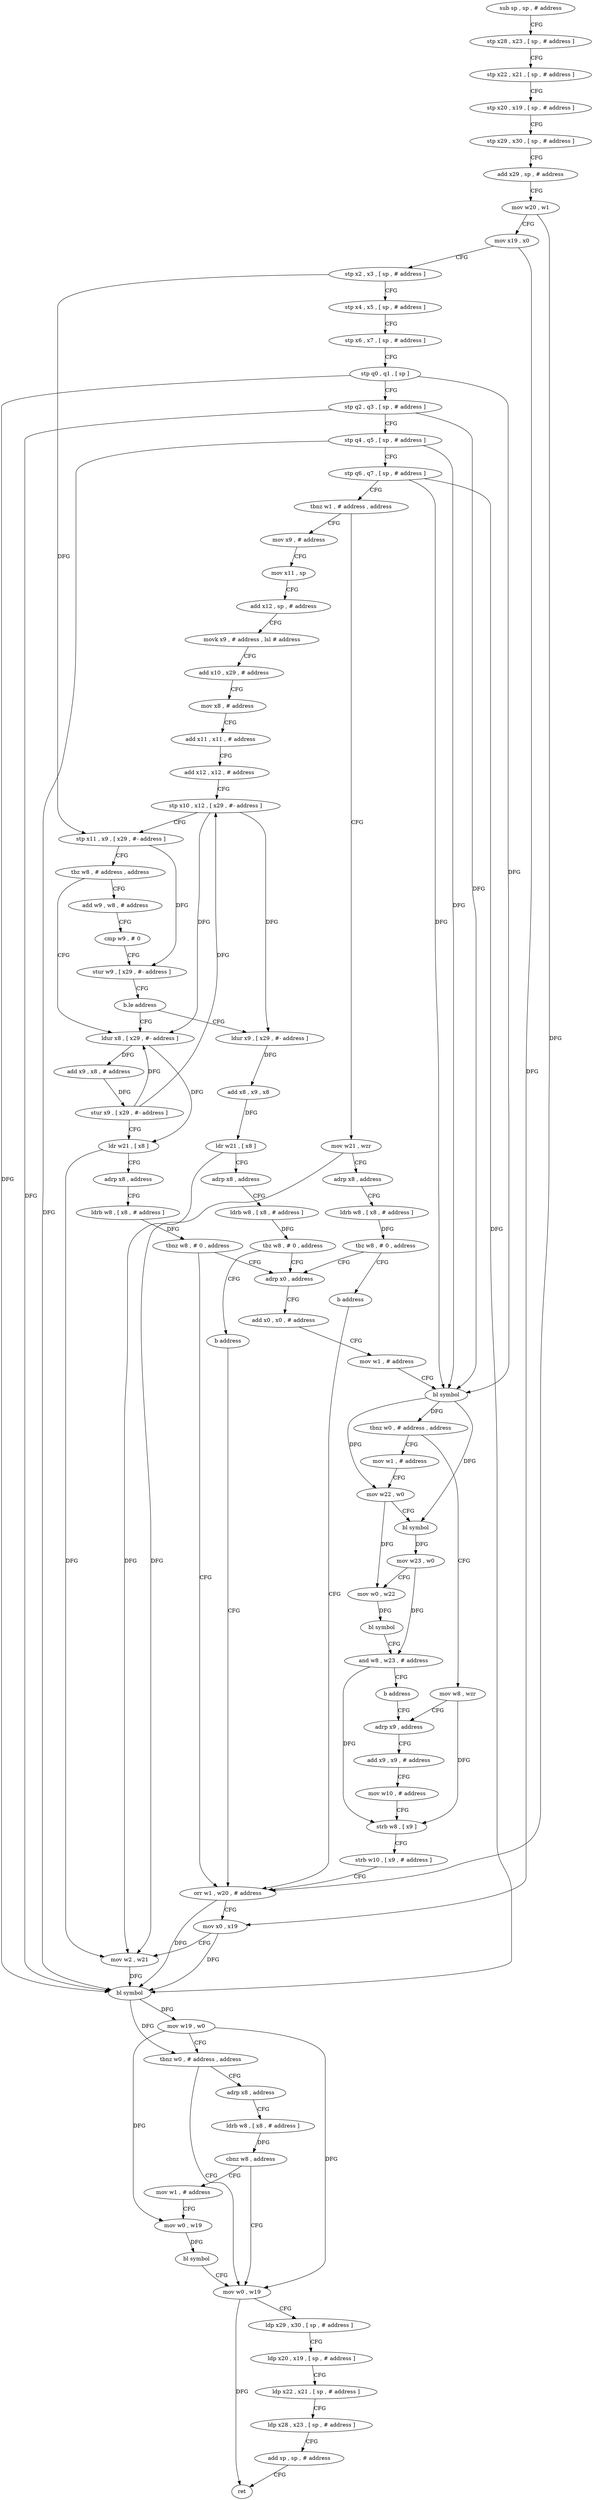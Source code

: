digraph "func" {
"4265052" [label = "sub sp , sp , # address" ]
"4265056" [label = "stp x28 , x23 , [ sp , # address ]" ]
"4265060" [label = "stp x22 , x21 , [ sp , # address ]" ]
"4265064" [label = "stp x20 , x19 , [ sp , # address ]" ]
"4265068" [label = "stp x29 , x30 , [ sp , # address ]" ]
"4265072" [label = "add x29 , sp , # address" ]
"4265076" [label = "mov w20 , w1" ]
"4265080" [label = "mov x19 , x0" ]
"4265084" [label = "stp x2 , x3 , [ sp , # address ]" ]
"4265088" [label = "stp x4 , x5 , [ sp , # address ]" ]
"4265092" [label = "stp x6 , x7 , [ sp , # address ]" ]
"4265096" [label = "stp q0 , q1 , [ sp ]" ]
"4265100" [label = "stp q2 , q3 , [ sp , # address ]" ]
"4265104" [label = "stp q4 , q5 , [ sp , # address ]" ]
"4265108" [label = "stp q6 , q7 , [ sp , # address ]" ]
"4265112" [label = "tbnz w1 , # address , address" ]
"4265136" [label = "mov x9 , # address" ]
"4265116" [label = "mov w21 , wzr" ]
"4265140" [label = "mov x11 , sp" ]
"4265144" [label = "add x12 , sp , # address" ]
"4265148" [label = "movk x9 , # address , lsl # address" ]
"4265152" [label = "add x10 , x29 , # address" ]
"4265156" [label = "mov x8 , # address" ]
"4265160" [label = "add x11 , x11 , # address" ]
"4265164" [label = "add x12 , x12 , # address" ]
"4265168" [label = "stp x10 , x12 , [ x29 , #- address ]" ]
"4265172" [label = "stp x11 , x9 , [ x29 , #- address ]" ]
"4265176" [label = "tbz w8 , # address , address" ]
"4265196" [label = "ldur x8 , [ x29 , #- address ]" ]
"4265180" [label = "add w9 , w8 , # address" ]
"4265120" [label = "adrp x8 , address" ]
"4265124" [label = "ldrb w8 , [ x8 , # address ]" ]
"4265128" [label = "tbz w8 , # 0 , address" ]
"4265224" [label = "adrp x0 , address" ]
"4265132" [label = "b address" ]
"4265200" [label = "add x9 , x8 , # address" ]
"4265204" [label = "stur x9 , [ x29 , #- address ]" ]
"4265208" [label = "ldr w21 , [ x8 ]" ]
"4265212" [label = "adrp x8 , address" ]
"4265216" [label = "ldrb w8 , [ x8 , # address ]" ]
"4265220" [label = "tbnz w8 , # 0 , address" ]
"4265300" [label = "orr w1 , w20 , # address" ]
"4265184" [label = "cmp w9 , # 0" ]
"4265188" [label = "stur w9 , [ x29 , #- address ]" ]
"4265192" [label = "b.le address" ]
"4265376" [label = "ldur x9 , [ x29 , #- address ]" ]
"4265228" [label = "add x0 , x0 , # address" ]
"4265232" [label = "mov w1 , # address" ]
"4265236" [label = "bl symbol" ]
"4265240" [label = "tbnz w0 , # address , address" ]
"4265276" [label = "mov w8 , wzr" ]
"4265244" [label = "mov w1 , # address" ]
"4265304" [label = "mov x0 , x19" ]
"4265308" [label = "mov w2 , w21" ]
"4265312" [label = "bl symbol" ]
"4265316" [label = "mov w19 , w0" ]
"4265320" [label = "tbnz w0 , # address , address" ]
"4265348" [label = "mov w0 , w19" ]
"4265324" [label = "adrp x8 , address" ]
"4265380" [label = "add x8 , x9 , x8" ]
"4265384" [label = "ldr w21 , [ x8 ]" ]
"4265388" [label = "adrp x8 , address" ]
"4265392" [label = "ldrb w8 , [ x8 , # address ]" ]
"4265396" [label = "tbz w8 , # 0 , address" ]
"4265400" [label = "b address" ]
"4265280" [label = "adrp x9 , address" ]
"4265248" [label = "mov w22 , w0" ]
"4265252" [label = "bl symbol" ]
"4265256" [label = "mov w23 , w0" ]
"4265260" [label = "mov w0 , w22" ]
"4265264" [label = "bl symbol" ]
"4265268" [label = "and w8 , w23 , # address" ]
"4265272" [label = "b address" ]
"4265352" [label = "ldp x29 , x30 , [ sp , # address ]" ]
"4265356" [label = "ldp x20 , x19 , [ sp , # address ]" ]
"4265360" [label = "ldp x22 , x21 , [ sp , # address ]" ]
"4265364" [label = "ldp x28 , x23 , [ sp , # address ]" ]
"4265368" [label = "add sp , sp , # address" ]
"4265372" [label = "ret" ]
"4265328" [label = "ldrb w8 , [ x8 , # address ]" ]
"4265332" [label = "cbnz w8 , address" ]
"4265336" [label = "mov w1 , # address" ]
"4265284" [label = "add x9 , x9 , # address" ]
"4265288" [label = "mov w10 , # address" ]
"4265292" [label = "strb w8 , [ x9 ]" ]
"4265296" [label = "strb w10 , [ x9 , # address ]" ]
"4265340" [label = "mov w0 , w19" ]
"4265344" [label = "bl symbol" ]
"4265052" -> "4265056" [ label = "CFG" ]
"4265056" -> "4265060" [ label = "CFG" ]
"4265060" -> "4265064" [ label = "CFG" ]
"4265064" -> "4265068" [ label = "CFG" ]
"4265068" -> "4265072" [ label = "CFG" ]
"4265072" -> "4265076" [ label = "CFG" ]
"4265076" -> "4265080" [ label = "CFG" ]
"4265076" -> "4265300" [ label = "DFG" ]
"4265080" -> "4265084" [ label = "CFG" ]
"4265080" -> "4265304" [ label = "DFG" ]
"4265084" -> "4265088" [ label = "CFG" ]
"4265084" -> "4265172" [ label = "DFG" ]
"4265088" -> "4265092" [ label = "CFG" ]
"4265092" -> "4265096" [ label = "CFG" ]
"4265096" -> "4265100" [ label = "CFG" ]
"4265096" -> "4265236" [ label = "DFG" ]
"4265096" -> "4265312" [ label = "DFG" ]
"4265100" -> "4265104" [ label = "CFG" ]
"4265100" -> "4265236" [ label = "DFG" ]
"4265100" -> "4265312" [ label = "DFG" ]
"4265104" -> "4265108" [ label = "CFG" ]
"4265104" -> "4265236" [ label = "DFG" ]
"4265104" -> "4265312" [ label = "DFG" ]
"4265108" -> "4265112" [ label = "CFG" ]
"4265108" -> "4265236" [ label = "DFG" ]
"4265108" -> "4265312" [ label = "DFG" ]
"4265112" -> "4265136" [ label = "CFG" ]
"4265112" -> "4265116" [ label = "CFG" ]
"4265136" -> "4265140" [ label = "CFG" ]
"4265116" -> "4265120" [ label = "CFG" ]
"4265116" -> "4265308" [ label = "DFG" ]
"4265140" -> "4265144" [ label = "CFG" ]
"4265144" -> "4265148" [ label = "CFG" ]
"4265148" -> "4265152" [ label = "CFG" ]
"4265152" -> "4265156" [ label = "CFG" ]
"4265156" -> "4265160" [ label = "CFG" ]
"4265160" -> "4265164" [ label = "CFG" ]
"4265164" -> "4265168" [ label = "CFG" ]
"4265168" -> "4265172" [ label = "CFG" ]
"4265168" -> "4265196" [ label = "DFG" ]
"4265168" -> "4265376" [ label = "DFG" ]
"4265172" -> "4265176" [ label = "CFG" ]
"4265172" -> "4265188" [ label = "DFG" ]
"4265176" -> "4265196" [ label = "CFG" ]
"4265176" -> "4265180" [ label = "CFG" ]
"4265196" -> "4265200" [ label = "DFG" ]
"4265196" -> "4265208" [ label = "DFG" ]
"4265180" -> "4265184" [ label = "CFG" ]
"4265120" -> "4265124" [ label = "CFG" ]
"4265124" -> "4265128" [ label = "DFG" ]
"4265128" -> "4265224" [ label = "CFG" ]
"4265128" -> "4265132" [ label = "CFG" ]
"4265224" -> "4265228" [ label = "CFG" ]
"4265132" -> "4265300" [ label = "CFG" ]
"4265200" -> "4265204" [ label = "DFG" ]
"4265204" -> "4265208" [ label = "CFG" ]
"4265204" -> "4265168" [ label = "DFG" ]
"4265204" -> "4265196" [ label = "DFG" ]
"4265208" -> "4265212" [ label = "CFG" ]
"4265208" -> "4265308" [ label = "DFG" ]
"4265212" -> "4265216" [ label = "CFG" ]
"4265216" -> "4265220" [ label = "DFG" ]
"4265220" -> "4265300" [ label = "CFG" ]
"4265220" -> "4265224" [ label = "CFG" ]
"4265300" -> "4265304" [ label = "CFG" ]
"4265300" -> "4265312" [ label = "DFG" ]
"4265184" -> "4265188" [ label = "CFG" ]
"4265188" -> "4265192" [ label = "CFG" ]
"4265192" -> "4265376" [ label = "CFG" ]
"4265192" -> "4265196" [ label = "CFG" ]
"4265376" -> "4265380" [ label = "DFG" ]
"4265228" -> "4265232" [ label = "CFG" ]
"4265232" -> "4265236" [ label = "CFG" ]
"4265236" -> "4265240" [ label = "DFG" ]
"4265236" -> "4265248" [ label = "DFG" ]
"4265236" -> "4265252" [ label = "DFG" ]
"4265240" -> "4265276" [ label = "CFG" ]
"4265240" -> "4265244" [ label = "CFG" ]
"4265276" -> "4265280" [ label = "CFG" ]
"4265276" -> "4265292" [ label = "DFG" ]
"4265244" -> "4265248" [ label = "CFG" ]
"4265304" -> "4265308" [ label = "CFG" ]
"4265304" -> "4265312" [ label = "DFG" ]
"4265308" -> "4265312" [ label = "DFG" ]
"4265312" -> "4265316" [ label = "DFG" ]
"4265312" -> "4265320" [ label = "DFG" ]
"4265316" -> "4265320" [ label = "CFG" ]
"4265316" -> "4265348" [ label = "DFG" ]
"4265316" -> "4265340" [ label = "DFG" ]
"4265320" -> "4265348" [ label = "CFG" ]
"4265320" -> "4265324" [ label = "CFG" ]
"4265348" -> "4265352" [ label = "CFG" ]
"4265348" -> "4265372" [ label = "DFG" ]
"4265324" -> "4265328" [ label = "CFG" ]
"4265380" -> "4265384" [ label = "DFG" ]
"4265384" -> "4265388" [ label = "CFG" ]
"4265384" -> "4265308" [ label = "DFG" ]
"4265388" -> "4265392" [ label = "CFG" ]
"4265392" -> "4265396" [ label = "DFG" ]
"4265396" -> "4265224" [ label = "CFG" ]
"4265396" -> "4265400" [ label = "CFG" ]
"4265400" -> "4265300" [ label = "CFG" ]
"4265280" -> "4265284" [ label = "CFG" ]
"4265248" -> "4265252" [ label = "CFG" ]
"4265248" -> "4265260" [ label = "DFG" ]
"4265252" -> "4265256" [ label = "DFG" ]
"4265256" -> "4265260" [ label = "CFG" ]
"4265256" -> "4265268" [ label = "DFG" ]
"4265260" -> "4265264" [ label = "DFG" ]
"4265264" -> "4265268" [ label = "CFG" ]
"4265268" -> "4265272" [ label = "CFG" ]
"4265268" -> "4265292" [ label = "DFG" ]
"4265272" -> "4265280" [ label = "CFG" ]
"4265352" -> "4265356" [ label = "CFG" ]
"4265356" -> "4265360" [ label = "CFG" ]
"4265360" -> "4265364" [ label = "CFG" ]
"4265364" -> "4265368" [ label = "CFG" ]
"4265368" -> "4265372" [ label = "CFG" ]
"4265328" -> "4265332" [ label = "DFG" ]
"4265332" -> "4265348" [ label = "CFG" ]
"4265332" -> "4265336" [ label = "CFG" ]
"4265336" -> "4265340" [ label = "CFG" ]
"4265284" -> "4265288" [ label = "CFG" ]
"4265288" -> "4265292" [ label = "CFG" ]
"4265292" -> "4265296" [ label = "CFG" ]
"4265296" -> "4265300" [ label = "CFG" ]
"4265340" -> "4265344" [ label = "DFG" ]
"4265344" -> "4265348" [ label = "CFG" ]
}

